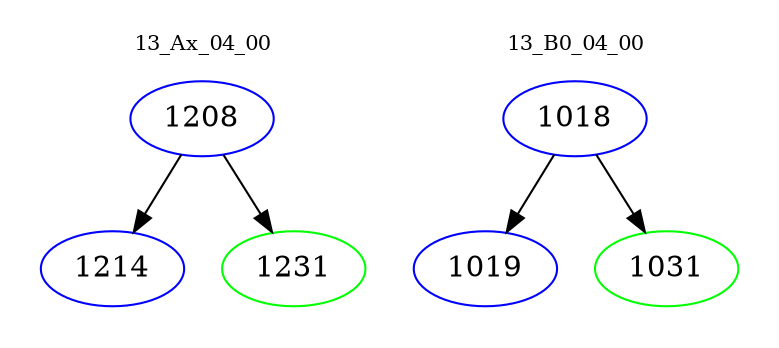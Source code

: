 digraph{
subgraph cluster_0 {
color = white
label = "13_Ax_04_00";
fontsize=10;
T0_1208 [label="1208", color="blue"]
T0_1208 -> T0_1214 [color="black"]
T0_1214 [label="1214", color="blue"]
T0_1208 -> T0_1231 [color="black"]
T0_1231 [label="1231", color="green"]
}
subgraph cluster_1 {
color = white
label = "13_B0_04_00";
fontsize=10;
T1_1018 [label="1018", color="blue"]
T1_1018 -> T1_1019 [color="black"]
T1_1019 [label="1019", color="blue"]
T1_1018 -> T1_1031 [color="black"]
T1_1031 [label="1031", color="green"]
}
}
